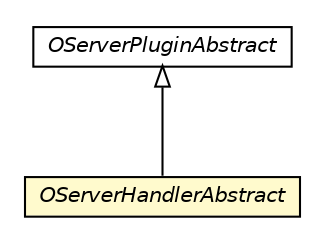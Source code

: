 #!/usr/local/bin/dot
#
# Class diagram 
# Generated by UMLGraph version R5_6-24-gf6e263 (http://www.umlgraph.org/)
#

digraph G {
	edge [fontname="Helvetica",fontsize=10,labelfontname="Helvetica",labelfontsize=10];
	node [fontname="Helvetica",fontsize=10,shape=plaintext];
	nodesep=0.25;
	ranksep=0.5;
	// com.orientechnologies.orient.server.plugin.OServerPluginAbstract
	c3830180 [label=<<table title="com.orientechnologies.orient.server.plugin.OServerPluginAbstract" border="0" cellborder="1" cellspacing="0" cellpadding="2" port="p" href="../plugin/OServerPluginAbstract.html">
		<tr><td><table border="0" cellspacing="0" cellpadding="1">
<tr><td align="center" balign="center"><font face="Helvetica-Oblique"> OServerPluginAbstract </font></td></tr>
		</table></td></tr>
		</table>>, URL="../plugin/OServerPluginAbstract.html", fontname="Helvetica", fontcolor="black", fontsize=10.0];
	// com.orientechnologies.orient.server.handler.OServerHandlerAbstract
	c3830187 [label=<<table title="com.orientechnologies.orient.server.handler.OServerHandlerAbstract" border="0" cellborder="1" cellspacing="0" cellpadding="2" port="p" bgcolor="lemonChiffon" href="./OServerHandlerAbstract.html">
		<tr><td><table border="0" cellspacing="0" cellpadding="1">
<tr><td align="center" balign="center"><font face="Helvetica-Oblique"> OServerHandlerAbstract </font></td></tr>
		</table></td></tr>
		</table>>, URL="./OServerHandlerAbstract.html", fontname="Helvetica", fontcolor="black", fontsize=10.0];
	//com.orientechnologies.orient.server.handler.OServerHandlerAbstract extends com.orientechnologies.orient.server.plugin.OServerPluginAbstract
	c3830180:p -> c3830187:p [dir=back,arrowtail=empty];
}

